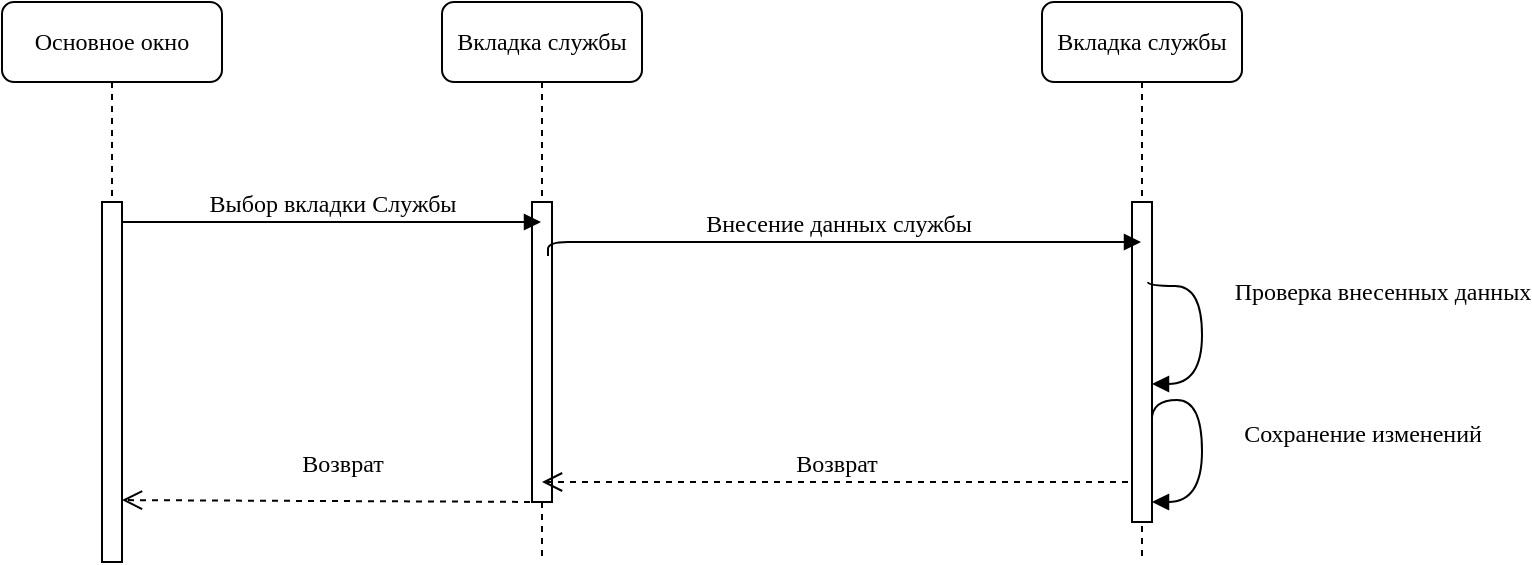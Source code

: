 <mxfile version="22.1.2" type="device">
  <diagram name="Page-1" id="13e1069c-82ec-6db2-03f1-153e76fe0fe0">
    <mxGraphModel dx="1178" dy="790" grid="1" gridSize="10" guides="1" tooltips="1" connect="1" arrows="1" fold="1" page="1" pageScale="1" pageWidth="1100" pageHeight="850" background="none" math="0" shadow="0">
      <root>
        <mxCell id="0" />
        <mxCell id="1" parent="0" />
        <mxCell id="7baba1c4bc27f4b0-2" value="Вкладка службы" style="shape=umlLifeline;perimeter=lifelinePerimeter;whiteSpace=wrap;html=1;container=1;collapsible=0;recursiveResize=0;outlineConnect=0;rounded=1;shadow=0;comic=0;labelBackgroundColor=none;strokeWidth=1;fontFamily=Verdana;fontSize=12;align=center;" parent="1" vertex="1">
          <mxGeometry x="310" y="80" width="100" height="280" as="geometry" />
        </mxCell>
        <mxCell id="7baba1c4bc27f4b0-10" value="" style="html=1;points=[];perimeter=orthogonalPerimeter;rounded=0;shadow=0;comic=0;labelBackgroundColor=none;strokeWidth=1;fontFamily=Verdana;fontSize=12;align=center;" parent="7baba1c4bc27f4b0-2" vertex="1">
          <mxGeometry x="45" y="100" width="10" height="150" as="geometry" />
        </mxCell>
        <mxCell id="2jb0UfUXojAi2Yqv621_-3" value="Возврат" style="html=1;verticalAlign=bottom;endArrow=open;dashed=1;endSize=8;labelBackgroundColor=none;fontFamily=Verdana;fontSize=12;entryX=1;entryY=0.828;entryDx=0;entryDy=0;entryPerimeter=0;" parent="7baba1c4bc27f4b0-2" target="7baba1c4bc27f4b0-9" edge="1">
          <mxGeometry x="-0.047" y="-10" relative="1" as="geometry">
            <mxPoint x="-200" y="250.0" as="targetPoint" />
            <mxPoint x="50" y="250" as="sourcePoint" />
            <Array as="points" />
            <mxPoint as="offset" />
          </mxGeometry>
        </mxCell>
        <mxCell id="7baba1c4bc27f4b0-3" value="Вкладка службы" style="shape=umlLifeline;perimeter=lifelinePerimeter;whiteSpace=wrap;html=1;container=1;collapsible=0;recursiveResize=0;outlineConnect=0;rounded=1;shadow=0;comic=0;labelBackgroundColor=none;strokeWidth=1;fontFamily=Verdana;fontSize=12;align=center;" parent="1" vertex="1">
          <mxGeometry x="610" y="80" width="100" height="280" as="geometry" />
        </mxCell>
        <mxCell id="7baba1c4bc27f4b0-13" value="" style="html=1;points=[];perimeter=orthogonalPerimeter;rounded=0;shadow=0;comic=0;labelBackgroundColor=none;strokeWidth=1;fontFamily=Verdana;fontSize=12;align=center;" parent="7baba1c4bc27f4b0-3" vertex="1">
          <mxGeometry x="45" y="100" width="10" height="160" as="geometry" />
        </mxCell>
        <mxCell id="2jb0UfUXojAi2Yqv621_-11" value="&lt;div&gt;Сохранение изменений&lt;/div&gt;" style="html=1;verticalAlign=bottom;endArrow=block;labelBackgroundColor=none;fontFamily=Verdana;fontSize=12;elbow=vertical;edgeStyle=orthogonalEdgeStyle;curved=1;exitX=0.994;exitY=0.682;exitDx=0;exitDy=0;exitPerimeter=0;" parent="7baba1c4bc27f4b0-3" source="7baba1c4bc27f4b0-13" target="7baba1c4bc27f4b0-13" edge="1">
          <mxGeometry x="0.109" y="80" relative="1" as="geometry">
            <mxPoint x="64" y="236" as="sourcePoint" />
            <mxPoint x="110" y="260" as="targetPoint" />
            <Array as="points">
              <mxPoint x="80" y="199" />
              <mxPoint x="80" y="250" />
            </Array>
            <mxPoint as="offset" />
          </mxGeometry>
        </mxCell>
        <mxCell id="QlXq6YQfVXaJkivFBbUZ-1" value="&lt;div&gt;Проверка внесенных данных&lt;/div&gt;" style="html=1;verticalAlign=bottom;endArrow=block;labelBackgroundColor=none;fontFamily=Verdana;fontSize=12;elbow=vertical;edgeStyle=orthogonalEdgeStyle;curved=1;exitX=0.8;exitY=0.25;exitDx=0;exitDy=0;exitPerimeter=0;" parent="7baba1c4bc27f4b0-3" source="7baba1c4bc27f4b0-13" edge="1">
          <mxGeometry x="-0.204" y="90" relative="1" as="geometry">
            <mxPoint x="55" y="170" as="sourcePoint" />
            <mxPoint x="55" y="191" as="targetPoint" />
            <Array as="points">
              <mxPoint x="53" y="142" />
              <mxPoint x="80" y="142" />
              <mxPoint x="80" y="191" />
            </Array>
            <mxPoint as="offset" />
          </mxGeometry>
        </mxCell>
        <mxCell id="2jb0UfUXojAi2Yqv621_-4" value="Возврат" style="html=1;verticalAlign=bottom;endArrow=open;dashed=1;endSize=8;labelBackgroundColor=none;fontFamily=Verdana;fontSize=12;" parent="7baba1c4bc27f4b0-3" target="7baba1c4bc27f4b0-2" edge="1">
          <mxGeometry relative="1" as="geometry">
            <mxPoint x="-162" y="240" as="targetPoint" />
            <mxPoint x="43" y="240" as="sourcePoint" />
            <Array as="points" />
          </mxGeometry>
        </mxCell>
        <mxCell id="7baba1c4bc27f4b0-8" value="Основное окно " style="shape=umlLifeline;perimeter=lifelinePerimeter;whiteSpace=wrap;html=1;container=1;collapsible=0;recursiveResize=0;outlineConnect=0;rounded=1;shadow=0;comic=0;labelBackgroundColor=none;strokeWidth=1;fontFamily=Verdana;fontSize=12;align=center;" parent="1" vertex="1">
          <mxGeometry x="90" y="80" width="110" height="280" as="geometry" />
        </mxCell>
        <mxCell id="7baba1c4bc27f4b0-9" value="" style="html=1;points=[];perimeter=orthogonalPerimeter;rounded=0;shadow=0;comic=0;labelBackgroundColor=none;strokeWidth=1;fontFamily=Verdana;fontSize=12;align=center;" parent="7baba1c4bc27f4b0-8" vertex="1">
          <mxGeometry x="50" y="100" width="10" height="180" as="geometry" />
        </mxCell>
        <mxCell id="7baba1c4bc27f4b0-11" value="Выбор вкладки Службы" style="html=1;verticalAlign=bottom;endArrow=block;labelBackgroundColor=none;fontFamily=Verdana;fontSize=12;edgeStyle=elbowEdgeStyle;elbow=vertical;" parent="1" target="7baba1c4bc27f4b0-2" edge="1">
          <mxGeometry relative="1" as="geometry">
            <mxPoint x="150" y="190" as="sourcePoint" />
            <mxPoint x="285" y="190" as="targetPoint" />
            <Array as="points">
              <mxPoint x="220" y="190" />
            </Array>
          </mxGeometry>
        </mxCell>
        <mxCell id="yorfr9tFos0Biwi4d7dp-1" value="Внесение данных службы" style="html=1;verticalAlign=bottom;endArrow=block;labelBackgroundColor=none;fontFamily=Verdana;fontSize=12;edgeStyle=elbowEdgeStyle;elbow=vertical;exitX=0.8;exitY=0.18;exitDx=0;exitDy=0;exitPerimeter=0;" parent="1" source="7baba1c4bc27f4b0-10" target="7baba1c4bc27f4b0-3" edge="1">
          <mxGeometry relative="1" as="geometry">
            <mxPoint x="370" y="200" as="sourcePoint" />
            <mxPoint x="580" y="200" as="targetPoint" />
            <Array as="points">
              <mxPoint x="440" y="200" />
            </Array>
          </mxGeometry>
        </mxCell>
      </root>
    </mxGraphModel>
  </diagram>
</mxfile>
